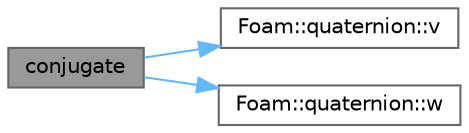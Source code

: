 digraph "conjugate"
{
 // LATEX_PDF_SIZE
  bgcolor="transparent";
  edge [fontname=Helvetica,fontsize=10,labelfontname=Helvetica,labelfontsize=10];
  node [fontname=Helvetica,fontsize=10,shape=box,height=0.2,width=0.4];
  rankdir="LR";
  Node1 [id="Node000001",label="conjugate",height=0.2,width=0.4,color="gray40", fillcolor="grey60", style="filled", fontcolor="black",tooltip=" "];
  Node1 -> Node2 [id="edge1_Node000001_Node000002",color="steelblue1",style="solid",tooltip=" "];
  Node2 [id="Node000002",label="Foam::quaternion::v",height=0.2,width=0.4,color="grey40", fillcolor="white", style="filled",URL="$classFoam_1_1quaternion.html#a38625fa5e6b004cdbfd64e5898db5a3c",tooltip=" "];
  Node1 -> Node3 [id="edge2_Node000001_Node000003",color="steelblue1",style="solid",tooltip=" "];
  Node3 [id="Node000003",label="Foam::quaternion::w",height=0.2,width=0.4,color="grey40", fillcolor="white", style="filled",URL="$classFoam_1_1quaternion.html#a79ce3097e4d369700faa4e389abecc15",tooltip=" "];
}
